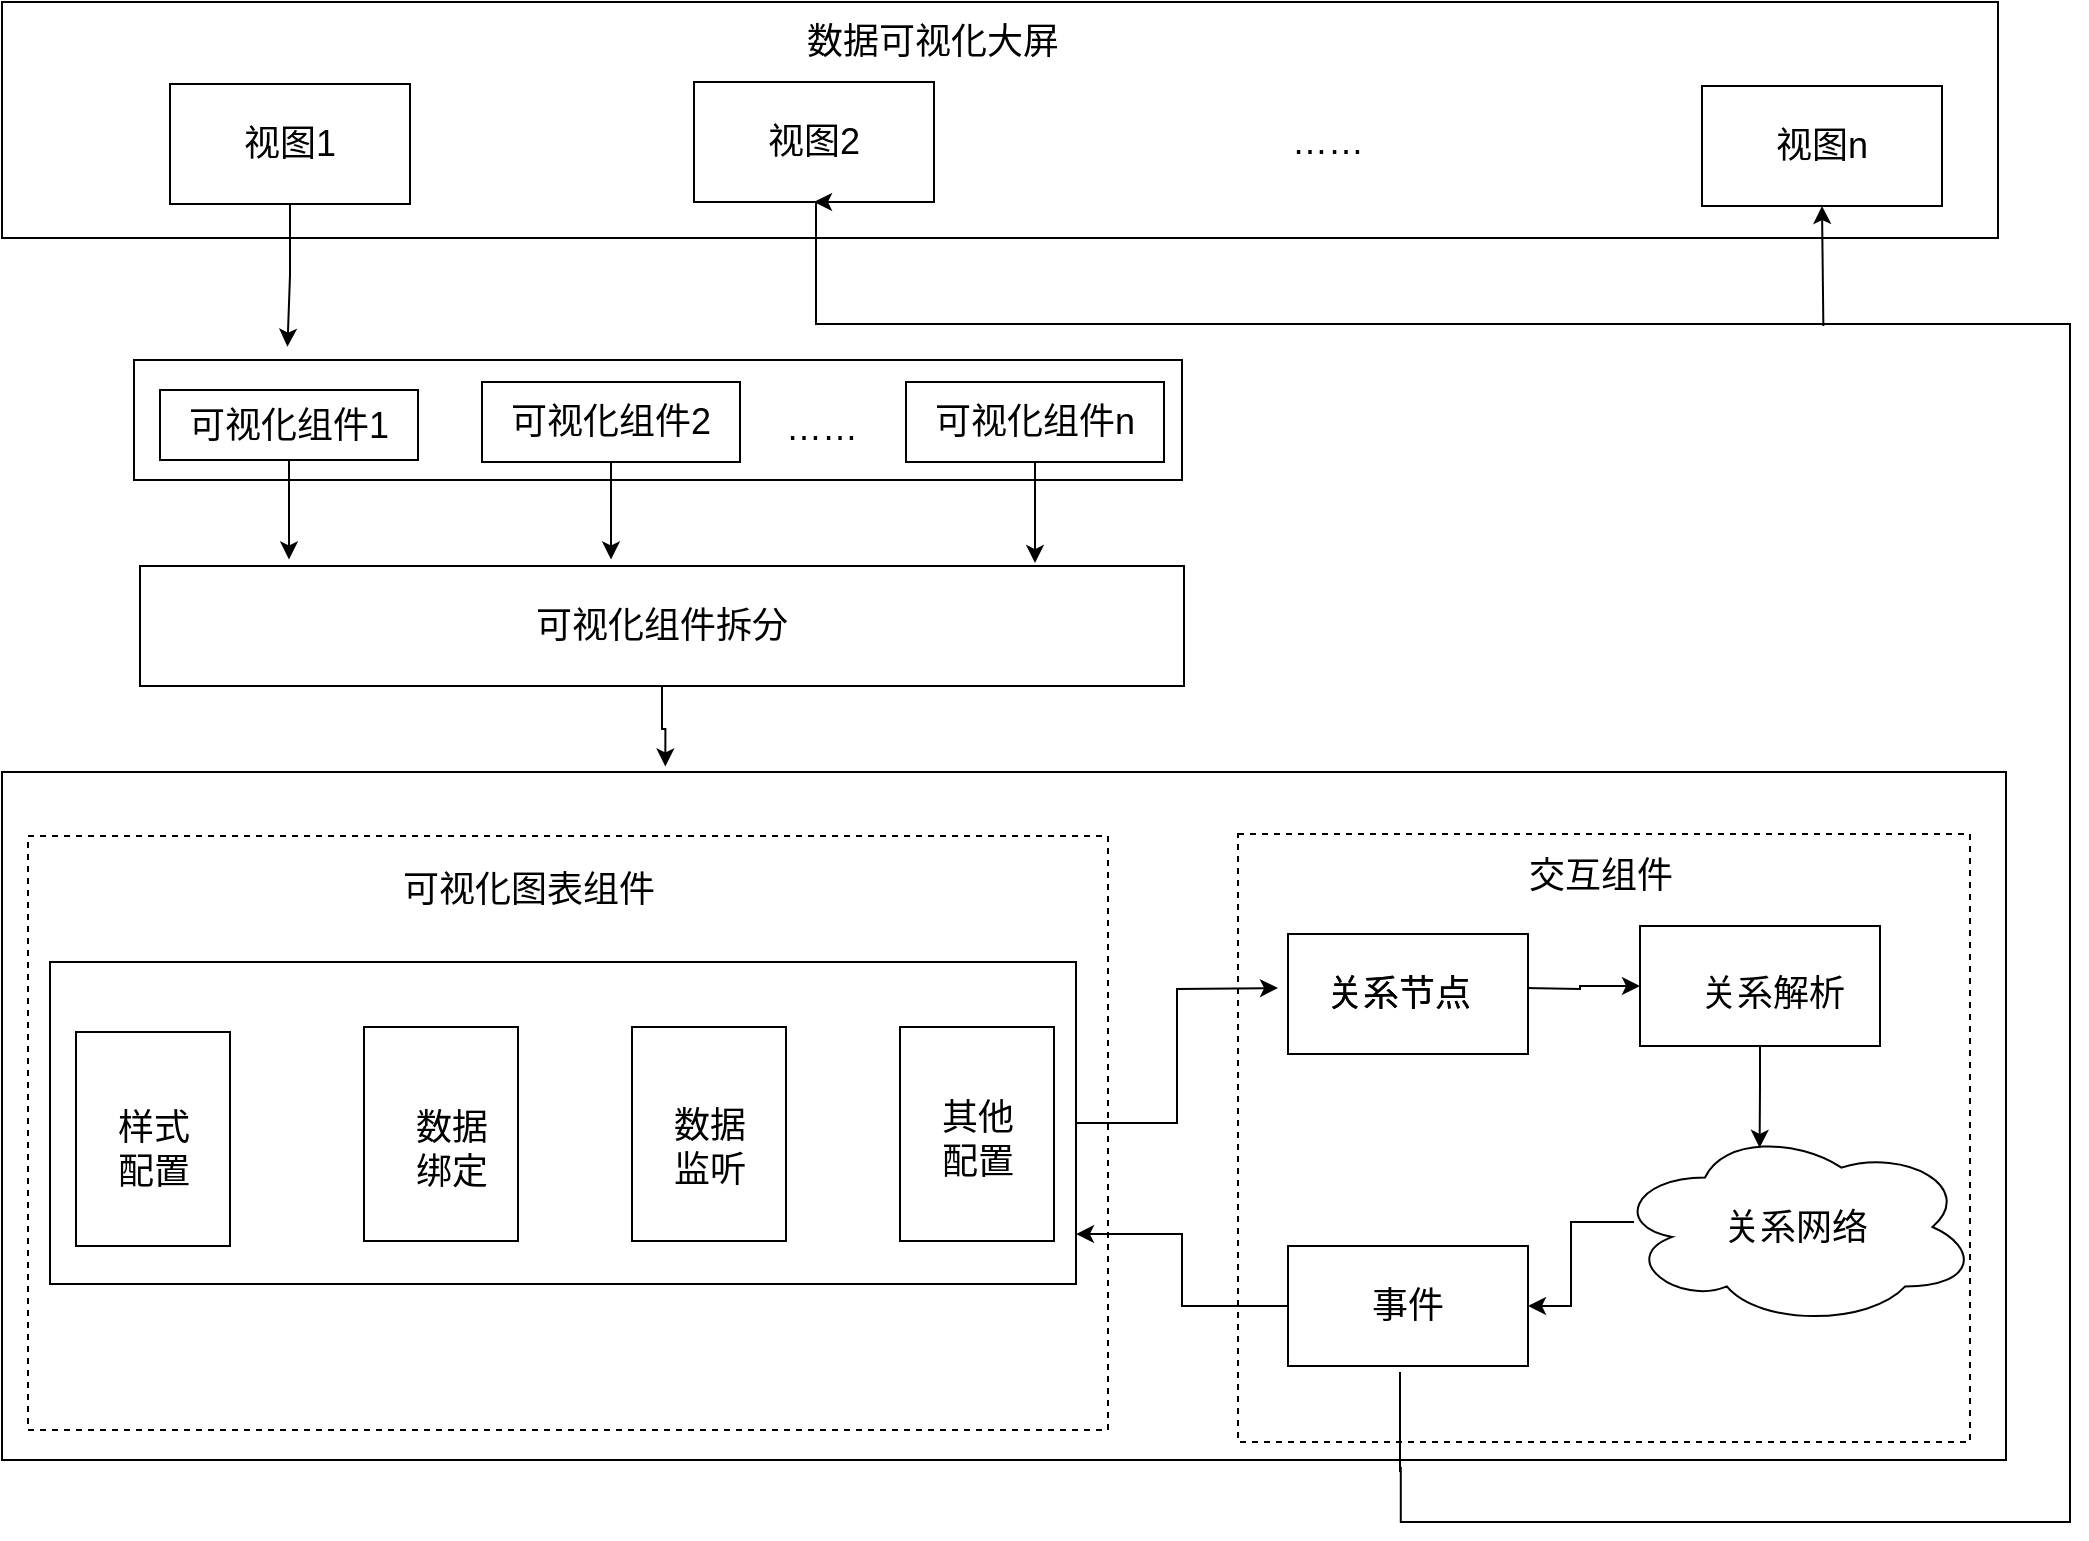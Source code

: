 <mxfile version="20.4.0" type="github">
  <diagram id="M-NMLJ-GRihoXVEk9PDE" name="第 1 页">
    <mxGraphModel dx="1977" dy="1423" grid="0" gridSize="10" guides="1" tooltips="1" connect="1" arrows="1" fold="1" page="0" pageScale="1" pageWidth="827" pageHeight="1169" math="0" shadow="0">
      <root>
        <mxCell id="0" />
        <mxCell id="1" parent="0" />
        <mxCell id="069RPiwoFql9w-VwrZ---35" value="" style="rounded=0;whiteSpace=wrap;html=1;fontSize=18;fillColor=none;dashed=1;" parent="1" vertex="1">
          <mxGeometry x="368" y="344" width="366" height="304" as="geometry" />
        </mxCell>
        <mxCell id="kU32YeyvPVjEQD3AdJrF-22" value="" style="rounded=0;whiteSpace=wrap;html=1;fontSize=18;fillColor=none;" vertex="1" parent="1">
          <mxGeometry x="-250" y="313" width="1002" height="344" as="geometry" />
        </mxCell>
        <mxCell id="069RPiwoFql9w-VwrZ---1" value="" style="rounded=0;whiteSpace=wrap;html=1;" parent="1" vertex="1">
          <mxGeometry x="-250" y="-72" width="998" height="118" as="geometry" />
        </mxCell>
        <mxCell id="069RPiwoFql9w-VwrZ---2" value="&lt;font style=&quot;font-size: 18px;&quot;&gt;数据可视化大屏&lt;/font&gt;" style="text;html=1;strokeColor=none;fillColor=none;align=center;verticalAlign=middle;whiteSpace=wrap;rounded=0;" parent="1" vertex="1">
          <mxGeometry x="93" y="-67" width="245" height="30" as="geometry" />
        </mxCell>
        <mxCell id="069RPiwoFql9w-VwrZ---32" style="edgeStyle=orthogonalEdgeStyle;rounded=0;orthogonalLoop=1;jettySize=auto;html=1;entryX=0;entryY=0.5;entryDx=0;entryDy=0;fontSize=18;" parent="1" source="069RPiwoFql9w-VwrZ---3" edge="1">
          <mxGeometry relative="1" as="geometry">
            <mxPoint x="388" y="421" as="targetPoint" />
          </mxGeometry>
        </mxCell>
        <mxCell id="069RPiwoFql9w-VwrZ---3" value="" style="rounded=0;whiteSpace=wrap;html=1;fontSize=18;" parent="1" vertex="1">
          <mxGeometry x="-226" y="408" width="513" height="161" as="geometry" />
        </mxCell>
        <mxCell id="069RPiwoFql9w-VwrZ---5" style="edgeStyle=orthogonalEdgeStyle;rounded=0;orthogonalLoop=1;jettySize=auto;html=1;exitX=0.5;exitY=1;exitDx=0;exitDy=0;fontSize=18;" parent="1" source="069RPiwoFql9w-VwrZ---3" target="069RPiwoFql9w-VwrZ---3" edge="1">
          <mxGeometry relative="1" as="geometry" />
        </mxCell>
        <mxCell id="069RPiwoFql9w-VwrZ---6" value="" style="rounded=0;whiteSpace=wrap;html=1;fontSize=18;" parent="1" vertex="1">
          <mxGeometry x="-213" y="443" width="77" height="107" as="geometry" />
        </mxCell>
        <mxCell id="069RPiwoFql9w-VwrZ---7" value="" style="rounded=0;whiteSpace=wrap;html=1;fontSize=18;" parent="1" vertex="1">
          <mxGeometry x="-69" y="440.5" width="77" height="107" as="geometry" />
        </mxCell>
        <mxCell id="069RPiwoFql9w-VwrZ---8" value="" style="rounded=0;whiteSpace=wrap;html=1;fontSize=18;" parent="1" vertex="1">
          <mxGeometry x="65" y="440.5" width="77" height="107" as="geometry" />
        </mxCell>
        <mxCell id="069RPiwoFql9w-VwrZ---9" value="" style="rounded=0;whiteSpace=wrap;html=1;fontSize=18;" parent="1" vertex="1">
          <mxGeometry x="199" y="440.5" width="77" height="107" as="geometry" />
        </mxCell>
        <mxCell id="069RPiwoFql9w-VwrZ---10" value="样式&lt;br&gt;配置" style="text;html=1;strokeColor=none;fillColor=none;align=center;verticalAlign=middle;whiteSpace=wrap;rounded=0;fontSize=18;" parent="1" vertex="1">
          <mxGeometry x="-204.5" y="487" width="60" height="30" as="geometry" />
        </mxCell>
        <mxCell id="069RPiwoFql9w-VwrZ---11" value="数据&lt;br&gt;绑定" style="text;html=1;strokeColor=none;fillColor=none;align=center;verticalAlign=middle;whiteSpace=wrap;rounded=0;fontSize=18;" parent="1" vertex="1">
          <mxGeometry x="-55" y="487" width="60" height="30" as="geometry" />
        </mxCell>
        <mxCell id="069RPiwoFql9w-VwrZ---12" value="数据&lt;br&gt;监听" style="text;html=1;strokeColor=none;fillColor=none;align=center;verticalAlign=middle;whiteSpace=wrap;rounded=0;fontSize=18;" parent="1" vertex="1">
          <mxGeometry x="73.5" y="486" width="60" height="30" as="geometry" />
        </mxCell>
        <mxCell id="069RPiwoFql9w-VwrZ---13" value="其他&lt;br&gt;配置" style="text;html=1;strokeColor=none;fillColor=none;align=center;verticalAlign=middle;whiteSpace=wrap;rounded=0;fontSize=18;" parent="1" vertex="1">
          <mxGeometry x="207.5" y="481.5" width="60" height="30" as="geometry" />
        </mxCell>
        <mxCell id="069RPiwoFql9w-VwrZ---33" style="edgeStyle=orthogonalEdgeStyle;rounded=0;orthogonalLoop=1;jettySize=auto;html=1;fontSize=18;entryX=0;entryY=0.5;entryDx=0;entryDy=0;" parent="1" edge="1" target="069RPiwoFql9w-VwrZ---21">
          <mxGeometry relative="1" as="geometry">
            <mxPoint x="560" y="421" as="targetPoint" />
            <mxPoint x="508" y="421" as="sourcePoint" />
          </mxGeometry>
        </mxCell>
        <mxCell id="069RPiwoFql9w-VwrZ---17" value="" style="rounded=0;whiteSpace=wrap;html=1;fontSize=18;" parent="1" vertex="1">
          <mxGeometry x="393" y="394" width="120" height="60" as="geometry" />
        </mxCell>
        <mxCell id="069RPiwoFql9w-VwrZ---18" value="关系节点" style="text;html=1;strokeColor=none;fillColor=none;align=center;verticalAlign=middle;whiteSpace=wrap;rounded=0;fontSize=18;" parent="1" vertex="1">
          <mxGeometry x="407.5" y="410" width="81" height="28" as="geometry" />
        </mxCell>
        <mxCell id="069RPiwoFql9w-VwrZ---20" value="关系节点" style="text;html=1;strokeColor=none;fillColor=none;align=center;verticalAlign=middle;whiteSpace=wrap;rounded=0;fontSize=18;" parent="1" vertex="1">
          <mxGeometry x="407.5" y="410" width="81" height="28" as="geometry" />
        </mxCell>
        <mxCell id="kU32YeyvPVjEQD3AdJrF-35" style="edgeStyle=orthogonalEdgeStyle;rounded=0;orthogonalLoop=1;jettySize=auto;html=1;entryX=0.4;entryY=0.1;entryDx=0;entryDy=0;entryPerimeter=0;fontSize=18;" edge="1" parent="1" source="069RPiwoFql9w-VwrZ---21" target="069RPiwoFql9w-VwrZ---26">
          <mxGeometry relative="1" as="geometry" />
        </mxCell>
        <mxCell id="069RPiwoFql9w-VwrZ---21" value="" style="rounded=0;whiteSpace=wrap;html=1;fontSize=18;" parent="1" vertex="1">
          <mxGeometry x="569" y="390" width="120" height="60" as="geometry" />
        </mxCell>
        <mxCell id="069RPiwoFql9w-VwrZ---22" value="关系解析" style="text;html=1;strokeColor=none;fillColor=none;align=center;verticalAlign=middle;whiteSpace=wrap;rounded=0;fontSize=18;" parent="1" vertex="1">
          <mxGeometry x="595" y="410" width="81" height="28" as="geometry" />
        </mxCell>
        <mxCell id="069RPiwoFql9w-VwrZ---30" value="" style="edgeStyle=orthogonalEdgeStyle;rounded=0;orthogonalLoop=1;jettySize=auto;html=1;fontSize=18;exitX=0.055;exitY=0.475;exitDx=0;exitDy=0;exitPerimeter=0;" parent="1" source="069RPiwoFql9w-VwrZ---26" target="069RPiwoFql9w-VwrZ---29" edge="1">
          <mxGeometry relative="1" as="geometry" />
        </mxCell>
        <mxCell id="069RPiwoFql9w-VwrZ---26" value="关系网络" style="ellipse;shape=cloud;whiteSpace=wrap;html=1;fontSize=18;" parent="1" vertex="1">
          <mxGeometry x="556" y="491" width="182" height="99" as="geometry" />
        </mxCell>
        <mxCell id="069RPiwoFql9w-VwrZ---31" style="edgeStyle=orthogonalEdgeStyle;rounded=0;orthogonalLoop=1;jettySize=auto;html=1;exitX=0;exitY=0.5;exitDx=0;exitDy=0;entryX=1;entryY=0.845;entryDx=0;entryDy=0;entryPerimeter=0;fontSize=18;" parent="1" source="069RPiwoFql9w-VwrZ---29" target="069RPiwoFql9w-VwrZ---3" edge="1">
          <mxGeometry relative="1" as="geometry" />
        </mxCell>
        <mxCell id="069RPiwoFql9w-VwrZ---29" value="事件" style="rounded=0;whiteSpace=wrap;html=1;fontSize=18;" parent="1" vertex="1">
          <mxGeometry x="393" y="550" width="120" height="60" as="geometry" />
        </mxCell>
        <mxCell id="069RPiwoFql9w-VwrZ---36" value="交互组件" style="text;html=1;strokeColor=none;fillColor=none;align=center;verticalAlign=middle;whiteSpace=wrap;rounded=0;dashed=1;fontSize=18;" parent="1" vertex="1">
          <mxGeometry x="499" y="350" width="101" height="29" as="geometry" />
        </mxCell>
        <mxCell id="kU32YeyvPVjEQD3AdJrF-29" style="edgeStyle=orthogonalEdgeStyle;rounded=0;orthogonalLoop=1;jettySize=auto;html=1;exitX=0.5;exitY=1;exitDx=0;exitDy=0;fontSize=18;" edge="1" parent="1" source="kU32YeyvPVjEQD3AdJrF-2">
          <mxGeometry relative="1" as="geometry">
            <mxPoint x="-107.273" y="100.364" as="targetPoint" />
          </mxGeometry>
        </mxCell>
        <mxCell id="kU32YeyvPVjEQD3AdJrF-2" value="&lt;font style=&quot;font-size: 18px;&quot;&gt;视图1&lt;/font&gt;" style="rounded=0;whiteSpace=wrap;html=1;" vertex="1" parent="1">
          <mxGeometry x="-166" y="-31" width="120" height="60" as="geometry" />
        </mxCell>
        <mxCell id="kU32YeyvPVjEQD3AdJrF-3" value="&lt;font style=&quot;font-size: 18px;&quot;&gt;视图2&lt;/font&gt;" style="rounded=0;whiteSpace=wrap;html=1;" vertex="1" parent="1">
          <mxGeometry x="96" y="-32" width="120" height="60" as="geometry" />
        </mxCell>
        <mxCell id="kU32YeyvPVjEQD3AdJrF-7" value="" style="rounded=0;whiteSpace=wrap;html=1;fontSize=18;" vertex="1" parent="1">
          <mxGeometry x="-184" y="107" width="524" height="60" as="geometry" />
        </mxCell>
        <mxCell id="kU32YeyvPVjEQD3AdJrF-4" value="&lt;font style=&quot;font-size: 18px;&quot;&gt;视图n&lt;/font&gt;" style="rounded=0;whiteSpace=wrap;html=1;" vertex="1" parent="1">
          <mxGeometry x="600" y="-30" width="120" height="60" as="geometry" />
        </mxCell>
        <mxCell id="kU32YeyvPVjEQD3AdJrF-5" value="……" style="text;html=1;strokeColor=none;fillColor=none;align=center;verticalAlign=middle;whiteSpace=wrap;rounded=0;fontSize=18;" vertex="1" parent="1">
          <mxGeometry x="383" y="-17" width="60" height="30" as="geometry" />
        </mxCell>
        <mxCell id="kU32YeyvPVjEQD3AdJrF-15" style="edgeStyle=orthogonalEdgeStyle;rounded=0;orthogonalLoop=1;jettySize=auto;html=1;fontSize=18;" edge="1" parent="1" source="kU32YeyvPVjEQD3AdJrF-10">
          <mxGeometry relative="1" as="geometry">
            <mxPoint x="-106.5" y="206.727" as="targetPoint" />
          </mxGeometry>
        </mxCell>
        <mxCell id="kU32YeyvPVjEQD3AdJrF-10" value="可视化组件1" style="rounded=0;whiteSpace=wrap;html=1;fontSize=18;" vertex="1" parent="1">
          <mxGeometry x="-171" y="122" width="129" height="35" as="geometry" />
        </mxCell>
        <mxCell id="kU32YeyvPVjEQD3AdJrF-19" style="edgeStyle=orthogonalEdgeStyle;rounded=0;orthogonalLoop=1;jettySize=auto;html=1;fontSize=18;" edge="1" parent="1" source="kU32YeyvPVjEQD3AdJrF-11">
          <mxGeometry relative="1" as="geometry">
            <mxPoint x="54.5" y="206.727" as="targetPoint" />
          </mxGeometry>
        </mxCell>
        <mxCell id="kU32YeyvPVjEQD3AdJrF-11" value="可视化组件2" style="rounded=0;whiteSpace=wrap;html=1;fontSize=18;" vertex="1" parent="1">
          <mxGeometry x="-10" y="118" width="129" height="40" as="geometry" />
        </mxCell>
        <mxCell id="kU32YeyvPVjEQD3AdJrF-20" style="edgeStyle=orthogonalEdgeStyle;rounded=0;orthogonalLoop=1;jettySize=auto;html=1;fontSize=18;" edge="1" parent="1" source="kU32YeyvPVjEQD3AdJrF-12">
          <mxGeometry relative="1" as="geometry">
            <mxPoint x="266.5" y="208.545" as="targetPoint" />
          </mxGeometry>
        </mxCell>
        <mxCell id="kU32YeyvPVjEQD3AdJrF-12" value="可视化组件n" style="rounded=0;whiteSpace=wrap;html=1;fontSize=18;" vertex="1" parent="1">
          <mxGeometry x="202" y="118" width="129" height="40" as="geometry" />
        </mxCell>
        <mxCell id="kU32YeyvPVjEQD3AdJrF-13" value="……" style="text;html=1;strokeColor=none;fillColor=none;align=center;verticalAlign=middle;whiteSpace=wrap;rounded=0;fontSize=18;" vertex="1" parent="1">
          <mxGeometry x="129.5" y="126" width="60" height="30" as="geometry" />
        </mxCell>
        <mxCell id="kU32YeyvPVjEQD3AdJrF-28" style="edgeStyle=orthogonalEdgeStyle;rounded=0;orthogonalLoop=1;jettySize=auto;html=1;exitX=0.5;exitY=1;exitDx=0;exitDy=0;entryX=0.331;entryY=-0.008;entryDx=0;entryDy=0;entryPerimeter=0;fontSize=18;" edge="1" parent="1" source="kU32YeyvPVjEQD3AdJrF-14" target="kU32YeyvPVjEQD3AdJrF-22">
          <mxGeometry relative="1" as="geometry" />
        </mxCell>
        <mxCell id="kU32YeyvPVjEQD3AdJrF-14" value="可视化组件拆分" style="rounded=0;whiteSpace=wrap;html=1;fontSize=18;" vertex="1" parent="1">
          <mxGeometry x="-181" y="210" width="522" height="60" as="geometry" />
        </mxCell>
        <mxCell id="kU32YeyvPVjEQD3AdJrF-30" style="edgeStyle=orthogonalEdgeStyle;rounded=0;orthogonalLoop=1;jettySize=auto;html=1;fontSize=18;entryX=0.5;entryY=1;entryDx=0;entryDy=0;exitX=0.698;exitY=1.01;exitDx=0;exitDy=0;exitPerimeter=0;" edge="1" parent="1" source="kU32YeyvPVjEQD3AdJrF-22" target="kU32YeyvPVjEQD3AdJrF-3">
          <mxGeometry relative="1" as="geometry">
            <mxPoint x="169.091" y="65.818" as="targetPoint" />
            <Array as="points">
              <mxPoint x="449" y="688" />
              <mxPoint x="784" y="688" />
              <mxPoint x="784" y="89" />
              <mxPoint x="157" y="89" />
            </Array>
          </mxGeometry>
        </mxCell>
        <mxCell id="kU32YeyvPVjEQD3AdJrF-16" style="edgeStyle=orthogonalEdgeStyle;rounded=0;orthogonalLoop=1;jettySize=auto;html=1;exitX=0.5;exitY=1;exitDx=0;exitDy=0;fontSize=18;" edge="1" parent="1" source="kU32YeyvPVjEQD3AdJrF-11" target="kU32YeyvPVjEQD3AdJrF-11">
          <mxGeometry relative="1" as="geometry" />
        </mxCell>
        <mxCell id="kU32YeyvPVjEQD3AdJrF-24" value="" style="rounded=0;whiteSpace=wrap;html=1;fontSize=18;fillColor=none;dashed=1;" vertex="1" parent="1">
          <mxGeometry x="-237" y="345" width="540" height="297" as="geometry" />
        </mxCell>
        <mxCell id="kU32YeyvPVjEQD3AdJrF-27" value="" style="endArrow=classic;html=1;rounded=0;fontSize=18;entryX=0.5;entryY=1;entryDx=0;entryDy=0;" edge="1" parent="1" target="kU32YeyvPVjEQD3AdJrF-4">
          <mxGeometry width="50" height="50" relative="1" as="geometry">
            <mxPoint x="660.68" y="90" as="sourcePoint" />
            <mxPoint x="660.68" y="39" as="targetPoint" />
          </mxGeometry>
        </mxCell>
        <mxCell id="kU32YeyvPVjEQD3AdJrF-31" value="" style="endArrow=none;html=1;rounded=0;fontSize=18;" edge="1" parent="1">
          <mxGeometry width="50" height="50" relative="1" as="geometry">
            <mxPoint x="449" y="663" as="sourcePoint" />
            <mxPoint x="449" y="613" as="targetPoint" />
          </mxGeometry>
        </mxCell>
        <mxCell id="kU32YeyvPVjEQD3AdJrF-33" value="可视化图表组件" style="text;html=1;strokeColor=none;fillColor=none;align=center;verticalAlign=middle;whiteSpace=wrap;rounded=0;dashed=1;fontSize=18;" vertex="1" parent="1">
          <mxGeometry x="-69" y="357" width="165" height="30" as="geometry" />
        </mxCell>
      </root>
    </mxGraphModel>
  </diagram>
</mxfile>
